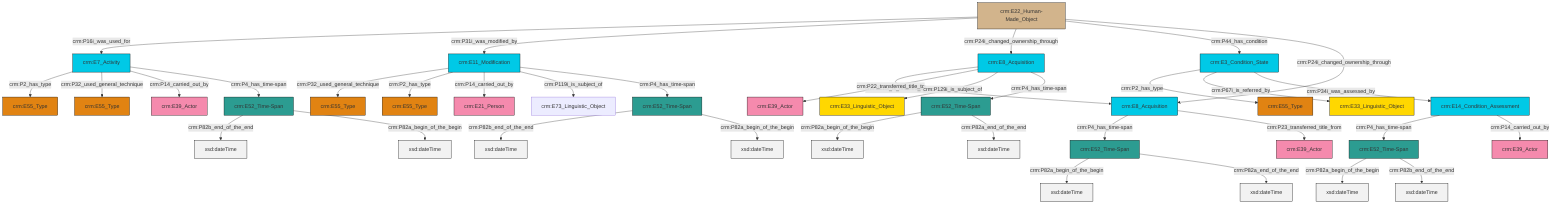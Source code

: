 graph TD
classDef Literal fill:#f2f2f2,stroke:#000000;
classDef CRM_Entity fill:#FFFFFF,stroke:#000000;
classDef Temporal_Entity fill:#00C9E6, stroke:#000000;
classDef Type fill:#E18312, stroke:#000000;
classDef Time-Span fill:#2C9C91, stroke:#000000;
classDef Appellation fill:#FFEB7F, stroke:#000000;
classDef Place fill:#008836, stroke:#000000;
classDef Persistent_Item fill:#B266B2, stroke:#000000;
classDef Conceptual_Object fill:#FFD700, stroke:#000000;
classDef Physical_Thing fill:#D2B48C, stroke:#000000;
classDef Actor fill:#f58aad, stroke:#000000;
classDef PC_Classes fill:#4ce600, stroke:#000000;
classDef Multi fill:#cccccc,stroke:#000000;

6["crm:E8_Acquisition"]:::Temporal_Entity -->|crm:P115i_is_finished_by| 12["crm:E8_Acquisition"]:::Temporal_Entity
12["crm:E8_Acquisition"]:::Temporal_Entity -->|crm:P4_has_time-span| 4["crm:E52_Time-Span"]:::Time-Span
13["crm:E14_Condition_Assessment"]:::Temporal_Entity -->|crm:P4_has_time-span| 14["crm:E52_Time-Span"]:::Time-Span
12["crm:E8_Acquisition"]:::Temporal_Entity -->|crm:P23_transferred_title_from| 15["crm:E39_Actor"]:::Actor
16["crm:E52_Time-Span"]:::Time-Span -->|crm:P82b_end_of_the_end| 17[xsd:dateTime]:::Literal
6["crm:E8_Acquisition"]:::Temporal_Entity -->|crm:P22_transferred_title_to| 18["crm:E39_Actor"]:::Actor
19["crm:E52_Time-Span"]:::Time-Span -->|crm:P82b_end_of_the_end| 20[xsd:dateTime]:::Literal
0["crm:E11_Modification"]:::Temporal_Entity -->|crm:P32_used_general_technique| 23["crm:E55_Type"]:::Type
0["crm:E11_Modification"]:::Temporal_Entity -->|crm:P2_has_type| 24["crm:E55_Type"]:::Type
0["crm:E11_Modification"]:::Temporal_Entity -->|crm:P14_carried_out_by| 27["crm:E21_Person"]:::Actor
28["crm:E22_Human-Made_Object"]:::Physical_Thing -->|crm:P16i_was_used_for| 29["crm:E7_Activity"]:::Temporal_Entity
6["crm:E8_Acquisition"]:::Temporal_Entity -->|crm:P129i_is_subject_of| 30["crm:E33_Linguistic_Object"]:::Conceptual_Object
31["crm:E3_Condition_State"]:::Temporal_Entity -->|crm:P2_has_type| 2["crm:E55_Type"]:::Type
4["crm:E52_Time-Span"]:::Time-Span -->|crm:P82a_begin_of_the_begin| 34[xsd:dateTime]:::Literal
28["crm:E22_Human-Made_Object"]:::Physical_Thing -->|crm:P31i_was_modified_by| 0["crm:E11_Modification"]:::Temporal_Entity
28["crm:E22_Human-Made_Object"]:::Physical_Thing -->|crm:P24i_changed_ownership_through| 6["crm:E8_Acquisition"]:::Temporal_Entity
39["crm:E52_Time-Span"]:::Time-Span -->|crm:P82a_begin_of_the_begin| 40[xsd:dateTime]:::Literal
31["crm:E3_Condition_State"]:::Temporal_Entity -->|crm:P67i_is_referred_by| 21["crm:E33_Linguistic_Object"]:::Conceptual_Object
16["crm:E52_Time-Span"]:::Time-Span -->|crm:P82a_begin_of_the_begin| 42[xsd:dateTime]:::Literal
19["crm:E52_Time-Span"]:::Time-Span -->|crm:P82a_begin_of_the_begin| 43[xsd:dateTime]:::Literal
28["crm:E22_Human-Made_Object"]:::Physical_Thing -->|crm:P44_has_condition| 31["crm:E3_Condition_State"]:::Temporal_Entity
4["crm:E52_Time-Span"]:::Time-Span -->|crm:P82a_end_of_the_end| 45[xsd:dateTime]:::Literal
29["crm:E7_Activity"]:::Temporal_Entity -->|crm:P2_has_type| 46["crm:E55_Type"]:::Type
29["crm:E7_Activity"]:::Temporal_Entity -->|crm:P32_used_general_technique| 48["crm:E55_Type"]:::Type
6["crm:E8_Acquisition"]:::Temporal_Entity -->|crm:P4_has_time-span| 39["crm:E52_Time-Span"]:::Time-Span
0["crm:E11_Modification"]:::Temporal_Entity -->|crm:P119i_is_subject_of| 50["crm:E73_Linguistic_Object"]:::Default
31["crm:E3_Condition_State"]:::Temporal_Entity -->|crm:P34i_was_assessed_by| 13["crm:E14_Condition_Assessment"]:::Temporal_Entity
39["crm:E52_Time-Span"]:::Time-Span -->|crm:P82a_end_of_the_end| 52[xsd:dateTime]:::Literal
28["crm:E22_Human-Made_Object"]:::Physical_Thing -->|crm:P24i_changed_ownership_through| 12["crm:E8_Acquisition"]:::Temporal_Entity
14["crm:E52_Time-Span"]:::Time-Span -->|crm:P82a_begin_of_the_begin| 53[xsd:dateTime]:::Literal
29["crm:E7_Activity"]:::Temporal_Entity -->|crm:P14_carried_out_by| 10["crm:E39_Actor"]:::Actor
0["crm:E11_Modification"]:::Temporal_Entity -->|crm:P4_has_time-span| 19["crm:E52_Time-Span"]:::Time-Span
29["crm:E7_Activity"]:::Temporal_Entity -->|crm:P4_has_time-span| 16["crm:E52_Time-Span"]:::Time-Span
13["crm:E14_Condition_Assessment"]:::Temporal_Entity -->|crm:P14_carried_out_by| 8["crm:E39_Actor"]:::Actor
14["crm:E52_Time-Span"]:::Time-Span -->|crm:P82b_end_of_the_end| 59[xsd:dateTime]:::Literal